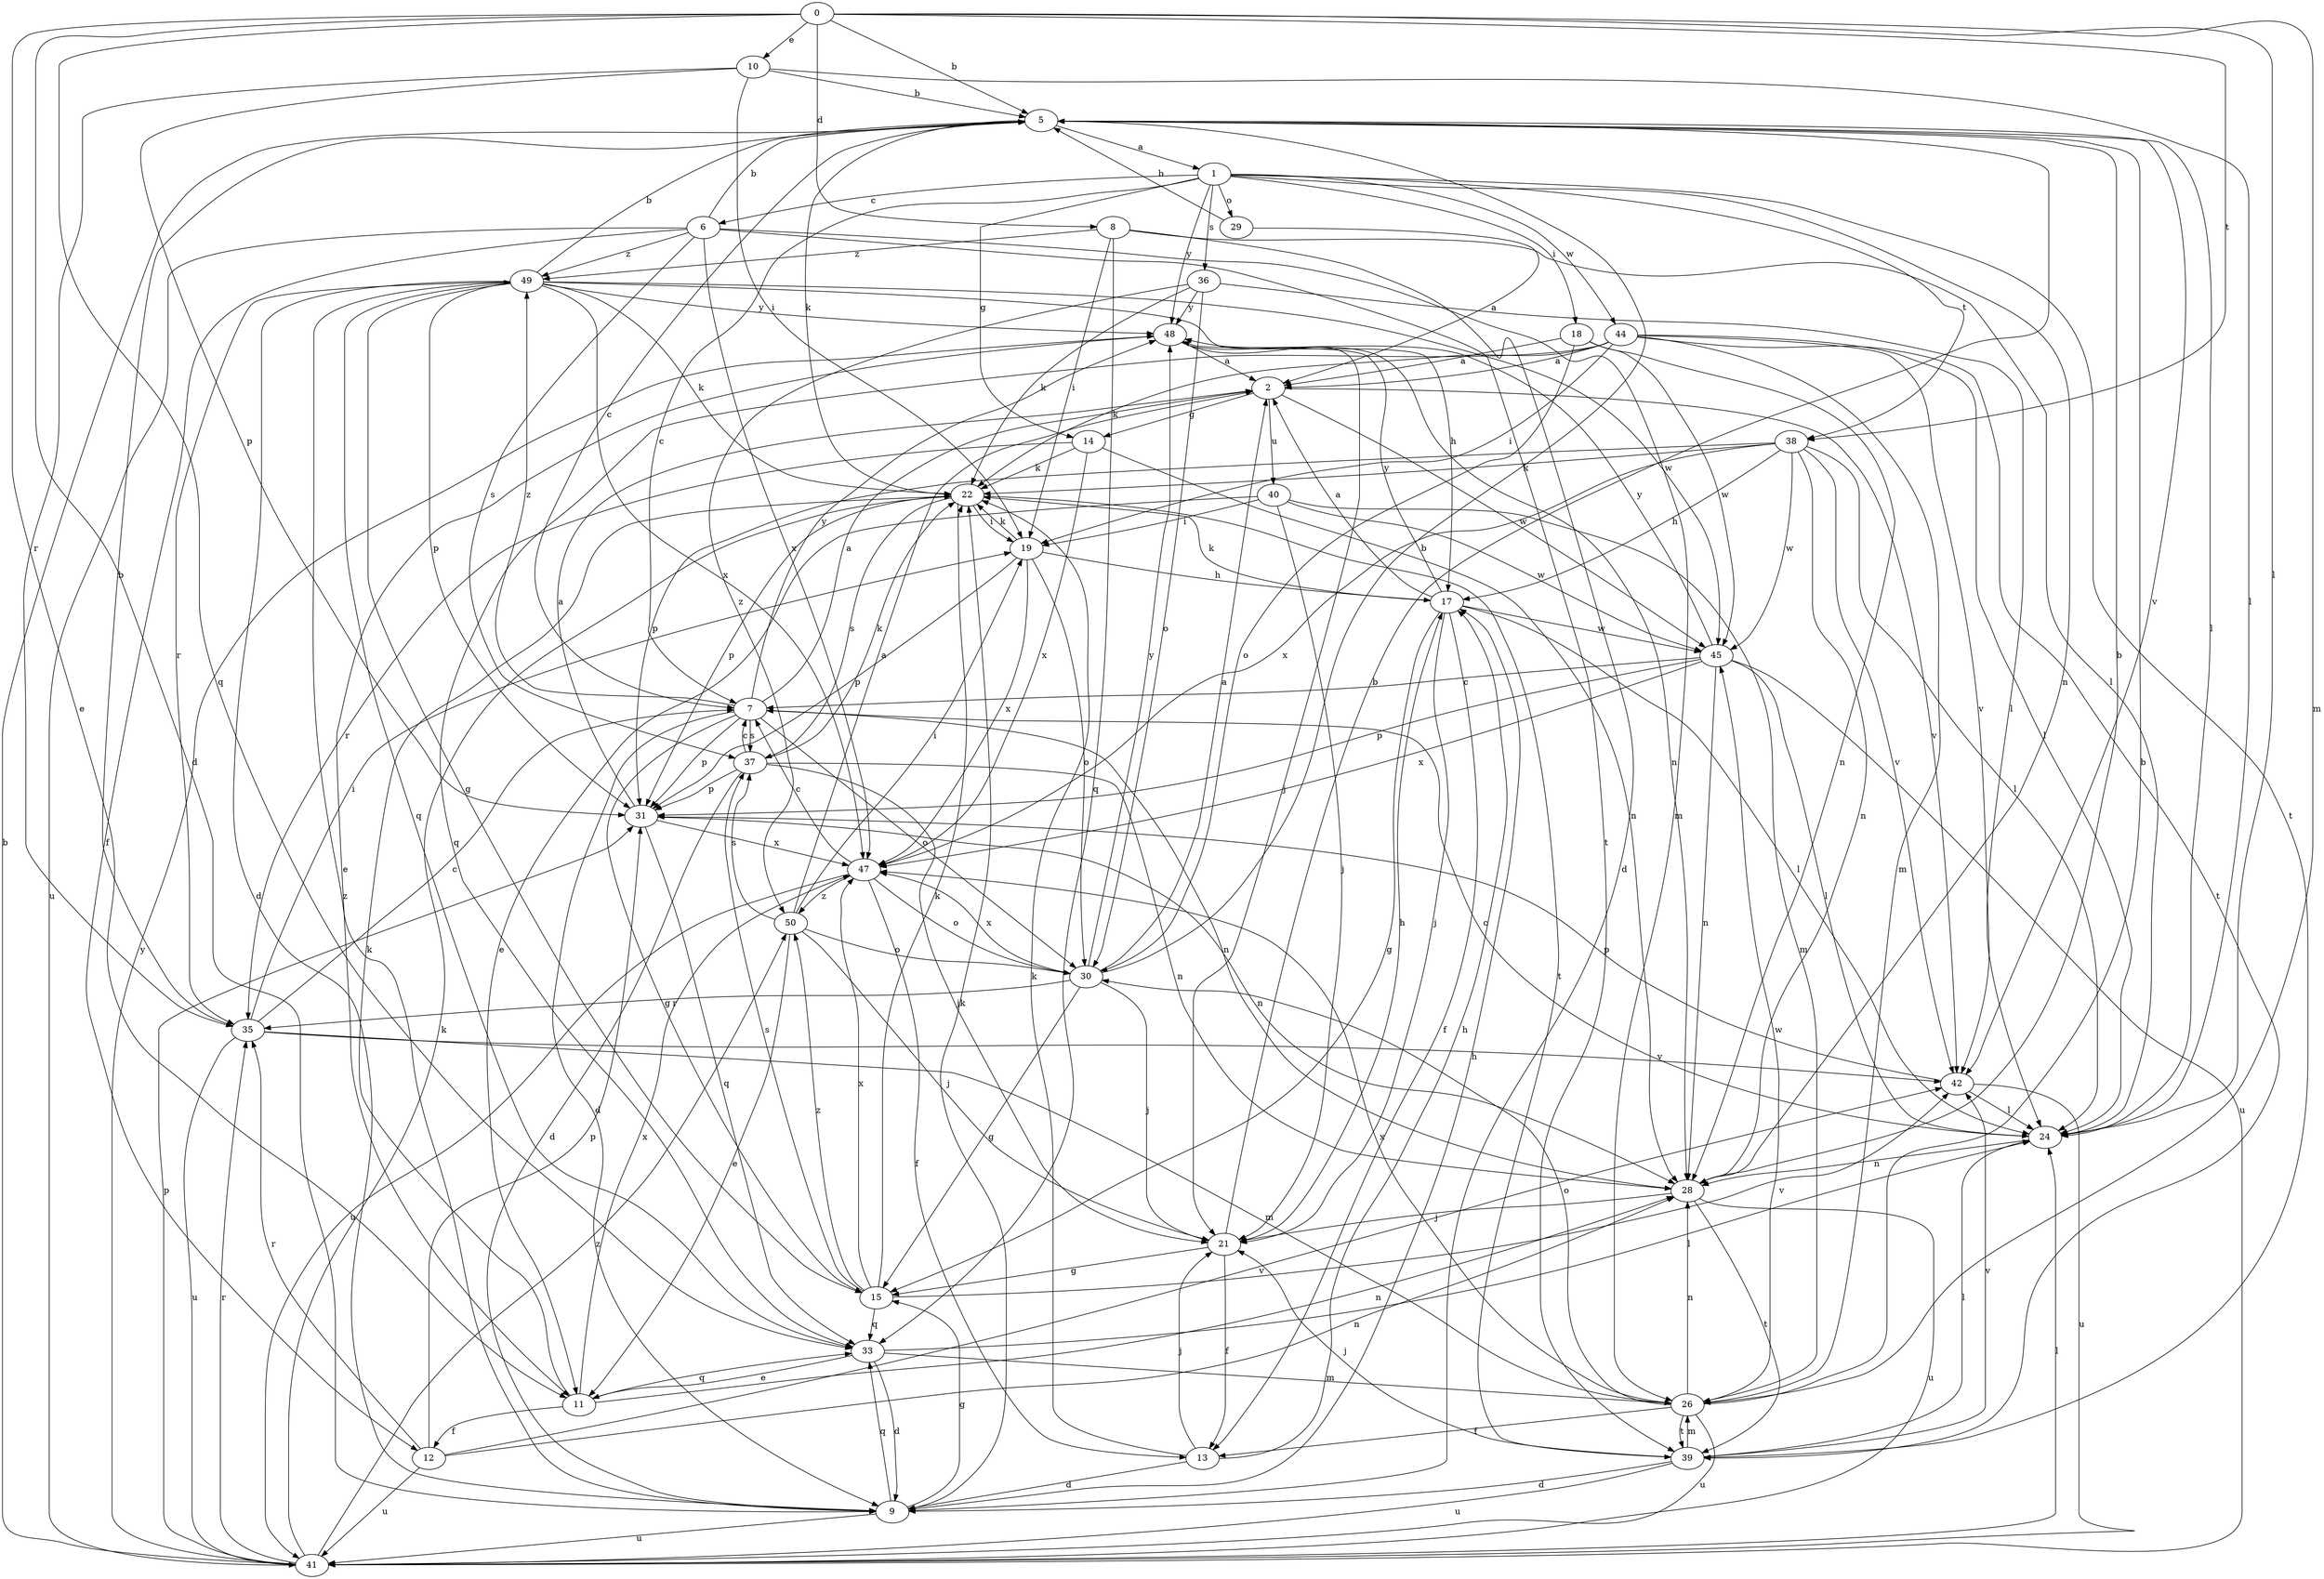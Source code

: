 strict digraph  {
0;
1;
2;
5;
6;
7;
8;
9;
10;
11;
12;
13;
14;
15;
17;
18;
19;
21;
22;
24;
26;
28;
29;
30;
31;
33;
35;
36;
37;
38;
39;
40;
41;
42;
44;
45;
47;
48;
49;
50;
0 -> 5  [label=b];
0 -> 8  [label=d];
0 -> 9  [label=d];
0 -> 10  [label=e];
0 -> 11  [label=e];
0 -> 24  [label=l];
0 -> 26  [label=m];
0 -> 33  [label=q];
0 -> 38  [label=t];
1 -> 6  [label=c];
1 -> 7  [label=c];
1 -> 14  [label=g];
1 -> 18  [label=i];
1 -> 28  [label=n];
1 -> 29  [label=o];
1 -> 36  [label=s];
1 -> 38  [label=t];
1 -> 39  [label=t];
1 -> 44  [label=w];
1 -> 48  [label=y];
2 -> 14  [label=g];
2 -> 40  [label=u];
2 -> 42  [label=v];
2 -> 45  [label=w];
5 -> 1  [label=a];
5 -> 7  [label=c];
5 -> 22  [label=k];
5 -> 24  [label=l];
5 -> 42  [label=v];
6 -> 5  [label=b];
6 -> 12  [label=f];
6 -> 26  [label=m];
6 -> 37  [label=s];
6 -> 39  [label=t];
6 -> 41  [label=u];
6 -> 47  [label=x];
6 -> 49  [label=z];
7 -> 2  [label=a];
7 -> 9  [label=d];
7 -> 15  [label=g];
7 -> 28  [label=n];
7 -> 30  [label=o];
7 -> 31  [label=p];
7 -> 37  [label=s];
7 -> 48  [label=y];
7 -> 49  [label=z];
8 -> 9  [label=d];
8 -> 19  [label=i];
8 -> 24  [label=l];
8 -> 33  [label=q];
8 -> 49  [label=z];
9 -> 15  [label=g];
9 -> 17  [label=h];
9 -> 22  [label=k];
9 -> 33  [label=q];
9 -> 41  [label=u];
9 -> 49  [label=z];
10 -> 5  [label=b];
10 -> 19  [label=i];
10 -> 24  [label=l];
10 -> 31  [label=p];
10 -> 35  [label=r];
11 -> 12  [label=f];
11 -> 22  [label=k];
11 -> 28  [label=n];
11 -> 33  [label=q];
11 -> 47  [label=x];
12 -> 28  [label=n];
12 -> 31  [label=p];
12 -> 35  [label=r];
12 -> 41  [label=u];
12 -> 42  [label=v];
13 -> 9  [label=d];
13 -> 17  [label=h];
13 -> 21  [label=j];
13 -> 22  [label=k];
14 -> 22  [label=k];
14 -> 28  [label=n];
14 -> 35  [label=r];
14 -> 47  [label=x];
15 -> 22  [label=k];
15 -> 33  [label=q];
15 -> 37  [label=s];
15 -> 42  [label=v];
15 -> 47  [label=x];
15 -> 50  [label=z];
17 -> 2  [label=a];
17 -> 13  [label=f];
17 -> 15  [label=g];
17 -> 21  [label=j];
17 -> 22  [label=k];
17 -> 24  [label=l];
17 -> 45  [label=w];
17 -> 48  [label=y];
18 -> 2  [label=a];
18 -> 28  [label=n];
18 -> 30  [label=o];
18 -> 45  [label=w];
19 -> 17  [label=h];
19 -> 22  [label=k];
19 -> 30  [label=o];
19 -> 31  [label=p];
19 -> 47  [label=x];
21 -> 5  [label=b];
21 -> 13  [label=f];
21 -> 15  [label=g];
21 -> 17  [label=h];
22 -> 19  [label=i];
22 -> 31  [label=p];
22 -> 37  [label=s];
22 -> 39  [label=t];
24 -> 7  [label=c];
24 -> 28  [label=n];
26 -> 5  [label=b];
26 -> 13  [label=f];
26 -> 28  [label=n];
26 -> 30  [label=o];
26 -> 39  [label=t];
26 -> 41  [label=u];
26 -> 45  [label=w];
26 -> 47  [label=x];
28 -> 5  [label=b];
28 -> 21  [label=j];
28 -> 39  [label=t];
28 -> 41  [label=u];
29 -> 2  [label=a];
29 -> 5  [label=b];
30 -> 2  [label=a];
30 -> 5  [label=b];
30 -> 15  [label=g];
30 -> 21  [label=j];
30 -> 35  [label=r];
30 -> 47  [label=x];
30 -> 48  [label=y];
31 -> 2  [label=a];
31 -> 28  [label=n];
31 -> 33  [label=q];
31 -> 47  [label=x];
33 -> 9  [label=d];
33 -> 11  [label=e];
33 -> 24  [label=l];
33 -> 26  [label=m];
35 -> 5  [label=b];
35 -> 7  [label=c];
35 -> 19  [label=i];
35 -> 26  [label=m];
35 -> 41  [label=u];
35 -> 42  [label=v];
36 -> 22  [label=k];
36 -> 24  [label=l];
36 -> 30  [label=o];
36 -> 48  [label=y];
36 -> 50  [label=z];
37 -> 7  [label=c];
37 -> 9  [label=d];
37 -> 21  [label=j];
37 -> 22  [label=k];
37 -> 28  [label=n];
37 -> 31  [label=p];
38 -> 17  [label=h];
38 -> 22  [label=k];
38 -> 24  [label=l];
38 -> 28  [label=n];
38 -> 31  [label=p];
38 -> 42  [label=v];
38 -> 45  [label=w];
38 -> 47  [label=x];
39 -> 9  [label=d];
39 -> 21  [label=j];
39 -> 24  [label=l];
39 -> 26  [label=m];
39 -> 41  [label=u];
39 -> 42  [label=v];
40 -> 11  [label=e];
40 -> 19  [label=i];
40 -> 21  [label=j];
40 -> 26  [label=m];
40 -> 45  [label=w];
41 -> 5  [label=b];
41 -> 22  [label=k];
41 -> 24  [label=l];
41 -> 31  [label=p];
41 -> 35  [label=r];
41 -> 48  [label=y];
41 -> 50  [label=z];
42 -> 24  [label=l];
42 -> 31  [label=p];
42 -> 41  [label=u];
44 -> 2  [label=a];
44 -> 19  [label=i];
44 -> 22  [label=k];
44 -> 24  [label=l];
44 -> 26  [label=m];
44 -> 33  [label=q];
44 -> 39  [label=t];
44 -> 42  [label=v];
45 -> 7  [label=c];
45 -> 24  [label=l];
45 -> 28  [label=n];
45 -> 31  [label=p];
45 -> 41  [label=u];
45 -> 47  [label=x];
45 -> 48  [label=y];
47 -> 7  [label=c];
47 -> 13  [label=f];
47 -> 30  [label=o];
47 -> 41  [label=u];
47 -> 50  [label=z];
48 -> 2  [label=a];
48 -> 11  [label=e];
48 -> 21  [label=j];
48 -> 28  [label=n];
49 -> 5  [label=b];
49 -> 9  [label=d];
49 -> 15  [label=g];
49 -> 17  [label=h];
49 -> 22  [label=k];
49 -> 31  [label=p];
49 -> 33  [label=q];
49 -> 35  [label=r];
49 -> 45  [label=w];
49 -> 47  [label=x];
49 -> 48  [label=y];
50 -> 2  [label=a];
50 -> 11  [label=e];
50 -> 19  [label=i];
50 -> 21  [label=j];
50 -> 30  [label=o];
50 -> 37  [label=s];
}

